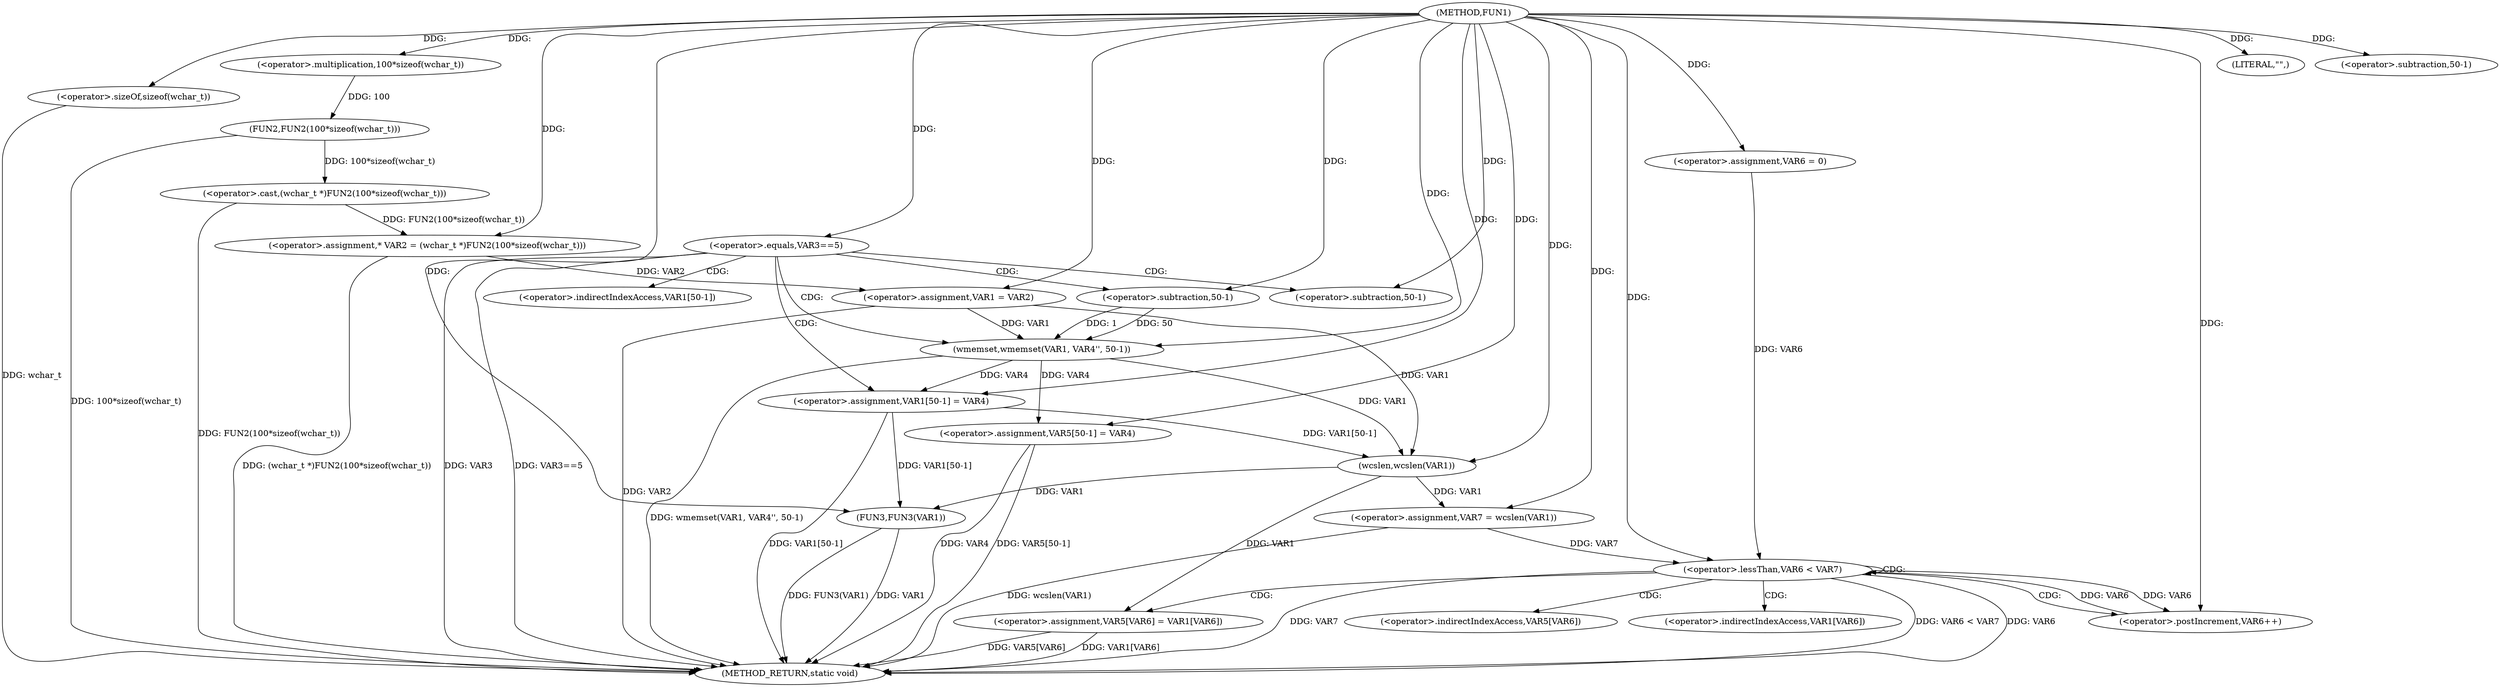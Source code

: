 digraph FUN1 {  
"1000100" [label = "(METHOD,FUN1)" ]
"1000168" [label = "(METHOD_RETURN,static void)" ]
"1000104" [label = "(<operator>.assignment,* VAR2 = (wchar_t *)FUN2(100*sizeof(wchar_t)))" ]
"1000106" [label = "(<operator>.cast,(wchar_t *)FUN2(100*sizeof(wchar_t)))" ]
"1000108" [label = "(FUN2,FUN2(100*sizeof(wchar_t)))" ]
"1000109" [label = "(<operator>.multiplication,100*sizeof(wchar_t))" ]
"1000111" [label = "(<operator>.sizeOf,sizeof(wchar_t))" ]
"1000113" [label = "(<operator>.assignment,VAR1 = VAR2)" ]
"1000117" [label = "(<operator>.equals,VAR3==5)" ]
"1000121" [label = "(wmemset,wmemset(VAR1, VAR4'', 50-1))" ]
"1000124" [label = "(<operator>.subtraction,50-1)" ]
"1000127" [label = "(<operator>.assignment,VAR1[50-1] = VAR4)" ]
"1000130" [label = "(<operator>.subtraction,50-1)" ]
"1000135" [label = "(LITERAL,\"\",)" ]
"1000138" [label = "(<operator>.assignment,VAR7 = wcslen(VAR1))" ]
"1000140" [label = "(wcslen,wcslen(VAR1))" ]
"1000143" [label = "(<operator>.assignment,VAR6 = 0)" ]
"1000146" [label = "(<operator>.lessThan,VAR6 < VAR7)" ]
"1000149" [label = "(<operator>.postIncrement,VAR6++)" ]
"1000152" [label = "(<operator>.assignment,VAR5[VAR6] = VAR1[VAR6])" ]
"1000159" [label = "(<operator>.assignment,VAR5[50-1] = VAR4)" ]
"1000162" [label = "(<operator>.subtraction,50-1)" ]
"1000166" [label = "(FUN3,FUN3(VAR1))" ]
"1000128" [label = "(<operator>.indirectIndexAccess,VAR1[50-1])" ]
"1000153" [label = "(<operator>.indirectIndexAccess,VAR5[VAR6])" ]
"1000156" [label = "(<operator>.indirectIndexAccess,VAR1[VAR6])" ]
  "1000106" -> "1000168"  [ label = "DDG: FUN2(100*sizeof(wchar_t))"] 
  "1000159" -> "1000168"  [ label = "DDG: VAR5[50-1]"] 
  "1000166" -> "1000168"  [ label = "DDG: VAR1"] 
  "1000117" -> "1000168"  [ label = "DDG: VAR3"] 
  "1000111" -> "1000168"  [ label = "DDG: wchar_t"] 
  "1000159" -> "1000168"  [ label = "DDG: VAR4"] 
  "1000117" -> "1000168"  [ label = "DDG: VAR3==5"] 
  "1000166" -> "1000168"  [ label = "DDG: FUN3(VAR1)"] 
  "1000138" -> "1000168"  [ label = "DDG: wcslen(VAR1)"] 
  "1000113" -> "1000168"  [ label = "DDG: VAR2"] 
  "1000121" -> "1000168"  [ label = "DDG: wmemset(VAR1, VAR4'', 50-1)"] 
  "1000146" -> "1000168"  [ label = "DDG: VAR7"] 
  "1000152" -> "1000168"  [ label = "DDG: VAR5[VAR6]"] 
  "1000127" -> "1000168"  [ label = "DDG: VAR1[50-1]"] 
  "1000152" -> "1000168"  [ label = "DDG: VAR1[VAR6]"] 
  "1000146" -> "1000168"  [ label = "DDG: VAR6 < VAR7"] 
  "1000146" -> "1000168"  [ label = "DDG: VAR6"] 
  "1000104" -> "1000168"  [ label = "DDG: (wchar_t *)FUN2(100*sizeof(wchar_t))"] 
  "1000108" -> "1000168"  [ label = "DDG: 100*sizeof(wchar_t)"] 
  "1000106" -> "1000104"  [ label = "DDG: FUN2(100*sizeof(wchar_t))"] 
  "1000100" -> "1000104"  [ label = "DDG: "] 
  "1000108" -> "1000106"  [ label = "DDG: 100*sizeof(wchar_t)"] 
  "1000109" -> "1000108"  [ label = "DDG: 100"] 
  "1000100" -> "1000109"  [ label = "DDG: "] 
  "1000100" -> "1000111"  [ label = "DDG: "] 
  "1000104" -> "1000113"  [ label = "DDG: VAR2"] 
  "1000100" -> "1000113"  [ label = "DDG: "] 
  "1000100" -> "1000117"  [ label = "DDG: "] 
  "1000113" -> "1000121"  [ label = "DDG: VAR1"] 
  "1000100" -> "1000121"  [ label = "DDG: "] 
  "1000124" -> "1000121"  [ label = "DDG: 50"] 
  "1000124" -> "1000121"  [ label = "DDG: 1"] 
  "1000100" -> "1000124"  [ label = "DDG: "] 
  "1000121" -> "1000127"  [ label = "DDG: VAR4"] 
  "1000100" -> "1000127"  [ label = "DDG: "] 
  "1000100" -> "1000130"  [ label = "DDG: "] 
  "1000100" -> "1000135"  [ label = "DDG: "] 
  "1000140" -> "1000138"  [ label = "DDG: VAR1"] 
  "1000100" -> "1000138"  [ label = "DDG: "] 
  "1000113" -> "1000140"  [ label = "DDG: VAR1"] 
  "1000121" -> "1000140"  [ label = "DDG: VAR1"] 
  "1000127" -> "1000140"  [ label = "DDG: VAR1[50-1]"] 
  "1000100" -> "1000140"  [ label = "DDG: "] 
  "1000100" -> "1000143"  [ label = "DDG: "] 
  "1000143" -> "1000146"  [ label = "DDG: VAR6"] 
  "1000149" -> "1000146"  [ label = "DDG: VAR6"] 
  "1000100" -> "1000146"  [ label = "DDG: "] 
  "1000138" -> "1000146"  [ label = "DDG: VAR7"] 
  "1000146" -> "1000149"  [ label = "DDG: VAR6"] 
  "1000100" -> "1000149"  [ label = "DDG: "] 
  "1000140" -> "1000152"  [ label = "DDG: VAR1"] 
  "1000100" -> "1000159"  [ label = "DDG: "] 
  "1000121" -> "1000159"  [ label = "DDG: VAR4"] 
  "1000100" -> "1000162"  [ label = "DDG: "] 
  "1000140" -> "1000166"  [ label = "DDG: VAR1"] 
  "1000127" -> "1000166"  [ label = "DDG: VAR1[50-1]"] 
  "1000100" -> "1000166"  [ label = "DDG: "] 
  "1000117" -> "1000121"  [ label = "CDG: "] 
  "1000117" -> "1000127"  [ label = "CDG: "] 
  "1000117" -> "1000128"  [ label = "CDG: "] 
  "1000117" -> "1000124"  [ label = "CDG: "] 
  "1000117" -> "1000130"  [ label = "CDG: "] 
  "1000146" -> "1000153"  [ label = "CDG: "] 
  "1000146" -> "1000156"  [ label = "CDG: "] 
  "1000146" -> "1000152"  [ label = "CDG: "] 
  "1000146" -> "1000146"  [ label = "CDG: "] 
  "1000146" -> "1000149"  [ label = "CDG: "] 
}

